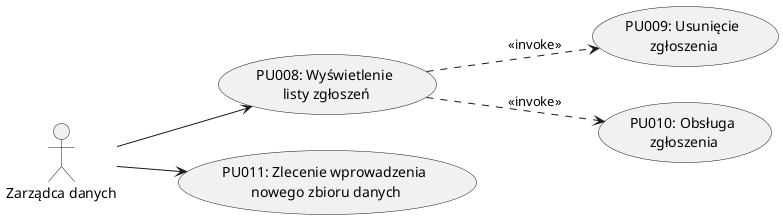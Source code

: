 @startuml ZarzadcaDanych

left to right direction
actor "Zarządca danych" as User

usecase "PU008: Wyświetlenie\n listy zgłoszeń" as UC1
usecase "PU009: Usunięcie\n zgłoszenia" as UC2
usecase "PU010: Obsługa\n zgłoszenia" as UC3
usecase "PU011: Zlecenie wprowadzenia\n nowego zbioru danych" as UC4

User --> UC1
User --> UC4
UC1 ..> UC2 : <<invoke>>
UC1 ..> UC3 : <<invoke>>

@enduml